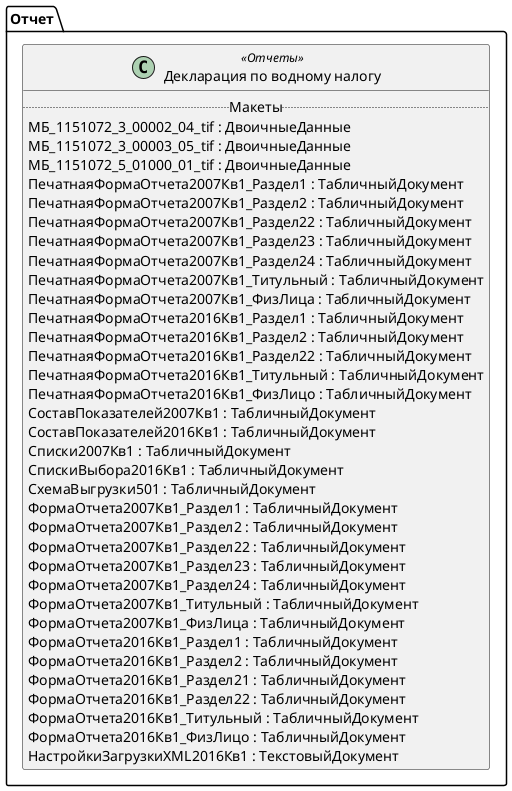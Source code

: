 ﻿@startuml РегламентированныйОтчетВода
'!include templates.wsd
'..\include templates.wsd
class Отчет.РегламентированныйОтчетВода as "Декларация по водному налогу" <<Отчеты>>
{
..Макеты..
МБ_1151072_3_00002_04_tif : ДвоичныеДанные
МБ_1151072_3_00003_05_tif : ДвоичныеДанные
МБ_1151072_5_01000_01_tif : ДвоичныеДанные
ПечатнаяФормаОтчета2007Кв1_Раздел1 : ТабличныйДокумент
ПечатнаяФормаОтчета2007Кв1_Раздел2 : ТабличныйДокумент
ПечатнаяФормаОтчета2007Кв1_Раздел22 : ТабличныйДокумент
ПечатнаяФормаОтчета2007Кв1_Раздел23 : ТабличныйДокумент
ПечатнаяФормаОтчета2007Кв1_Раздел24 : ТабличныйДокумент
ПечатнаяФормаОтчета2007Кв1_Титульный : ТабличныйДокумент
ПечатнаяФормаОтчета2007Кв1_ФизЛица : ТабличныйДокумент
ПечатнаяФормаОтчета2016Кв1_Раздел1 : ТабличныйДокумент
ПечатнаяФормаОтчета2016Кв1_Раздел2 : ТабличныйДокумент
ПечатнаяФормаОтчета2016Кв1_Раздел22 : ТабличныйДокумент
ПечатнаяФормаОтчета2016Кв1_Титульный : ТабличныйДокумент
ПечатнаяФормаОтчета2016Кв1_ФизЛицо : ТабличныйДокумент
СоставПоказателей2007Кв1 : ТабличныйДокумент
СоставПоказателей2016Кв1 : ТабличныйДокумент
Списки2007Кв1 : ТабличныйДокумент
СпискиВыбора2016Кв1 : ТабличныйДокумент
СхемаВыгрузки501 : ТабличныйДокумент
ФормаОтчета2007Кв1_Раздел1 : ТабличныйДокумент
ФормаОтчета2007Кв1_Раздел2 : ТабличныйДокумент
ФормаОтчета2007Кв1_Раздел22 : ТабличныйДокумент
ФормаОтчета2007Кв1_Раздел23 : ТабличныйДокумент
ФормаОтчета2007Кв1_Раздел24 : ТабличныйДокумент
ФормаОтчета2007Кв1_Титульный : ТабличныйДокумент
ФормаОтчета2007Кв1_ФизЛица : ТабличныйДокумент
ФормаОтчета2016Кв1_Раздел1 : ТабличныйДокумент
ФормаОтчета2016Кв1_Раздел2 : ТабличныйДокумент
ФормаОтчета2016Кв1_Раздел21 : ТабличныйДокумент
ФормаОтчета2016Кв1_Раздел22 : ТабличныйДокумент
ФормаОтчета2016Кв1_Титульный : ТабличныйДокумент
ФормаОтчета2016Кв1_ФизЛицо : ТабличныйДокумент
НастройкиЗагрузкиXML2016Кв1 : ТекстовыйДокумент
}
@enduml
